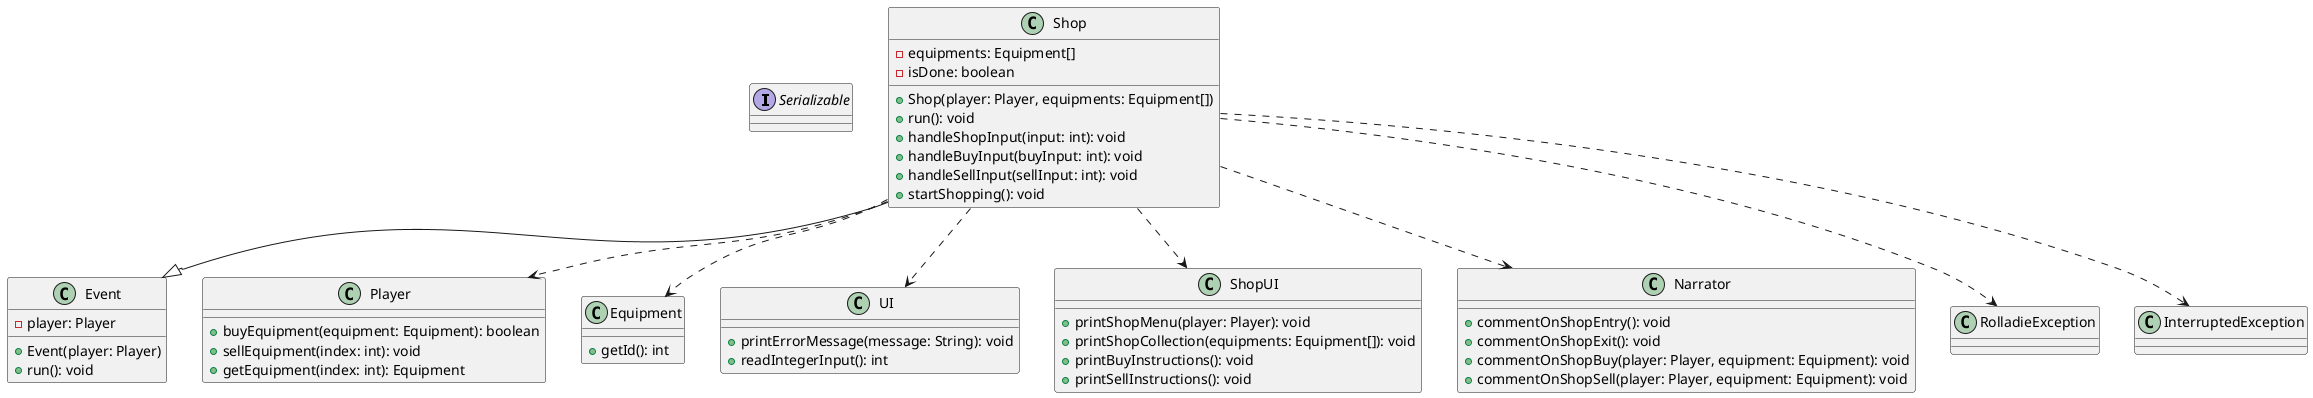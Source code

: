 @startuml

' Interfaces and Base Classes
interface Serializable
class Event {
    - player: Player
    + Event(player: Player)
    + run(): void
}

' Main Class
class Shop {
    - equipments: Equipment[]
    - isDone: boolean
    + Shop(player: Player, equipments: Equipment[])
    + run(): void
    + handleShopInput(input: int): void
    + handleBuyInput(buyInput: int): void
    + handleSellInput(sellInput: int): void
    + startShopping(): void
}

' Other Classes
class Player {
    + buyEquipment(equipment: Equipment): boolean
    + sellEquipment(index: int): void
    + getEquipment(index: int): Equipment
}

class Equipment {
    + getId(): int
}

class UI {
    + printErrorMessage(message: String): void
    + readIntegerInput(): int
}

class ShopUI {
    + printShopMenu(player: Player): void
    + printShopCollection(equipments: Equipment[]): void
    + printBuyInstructions(): void
    + printSellInstructions(): void
}

class Narrator {
    + commentOnShopEntry(): void
    + commentOnShopExit(): void
    + commentOnShopBuy(player: Player, equipment: Equipment): void
    + commentOnShopSell(player: Player, equipment: Equipment): void
}

class RolladieException
class InterruptedException

' Relationships
Shop --|> Event
Shop ..> Player
Shop ..> Equipment
Shop ..> UI
Shop ..> ShopUI
Shop ..> Narrator
Shop ..> RolladieException
Shop ..> InterruptedException

@enduml
